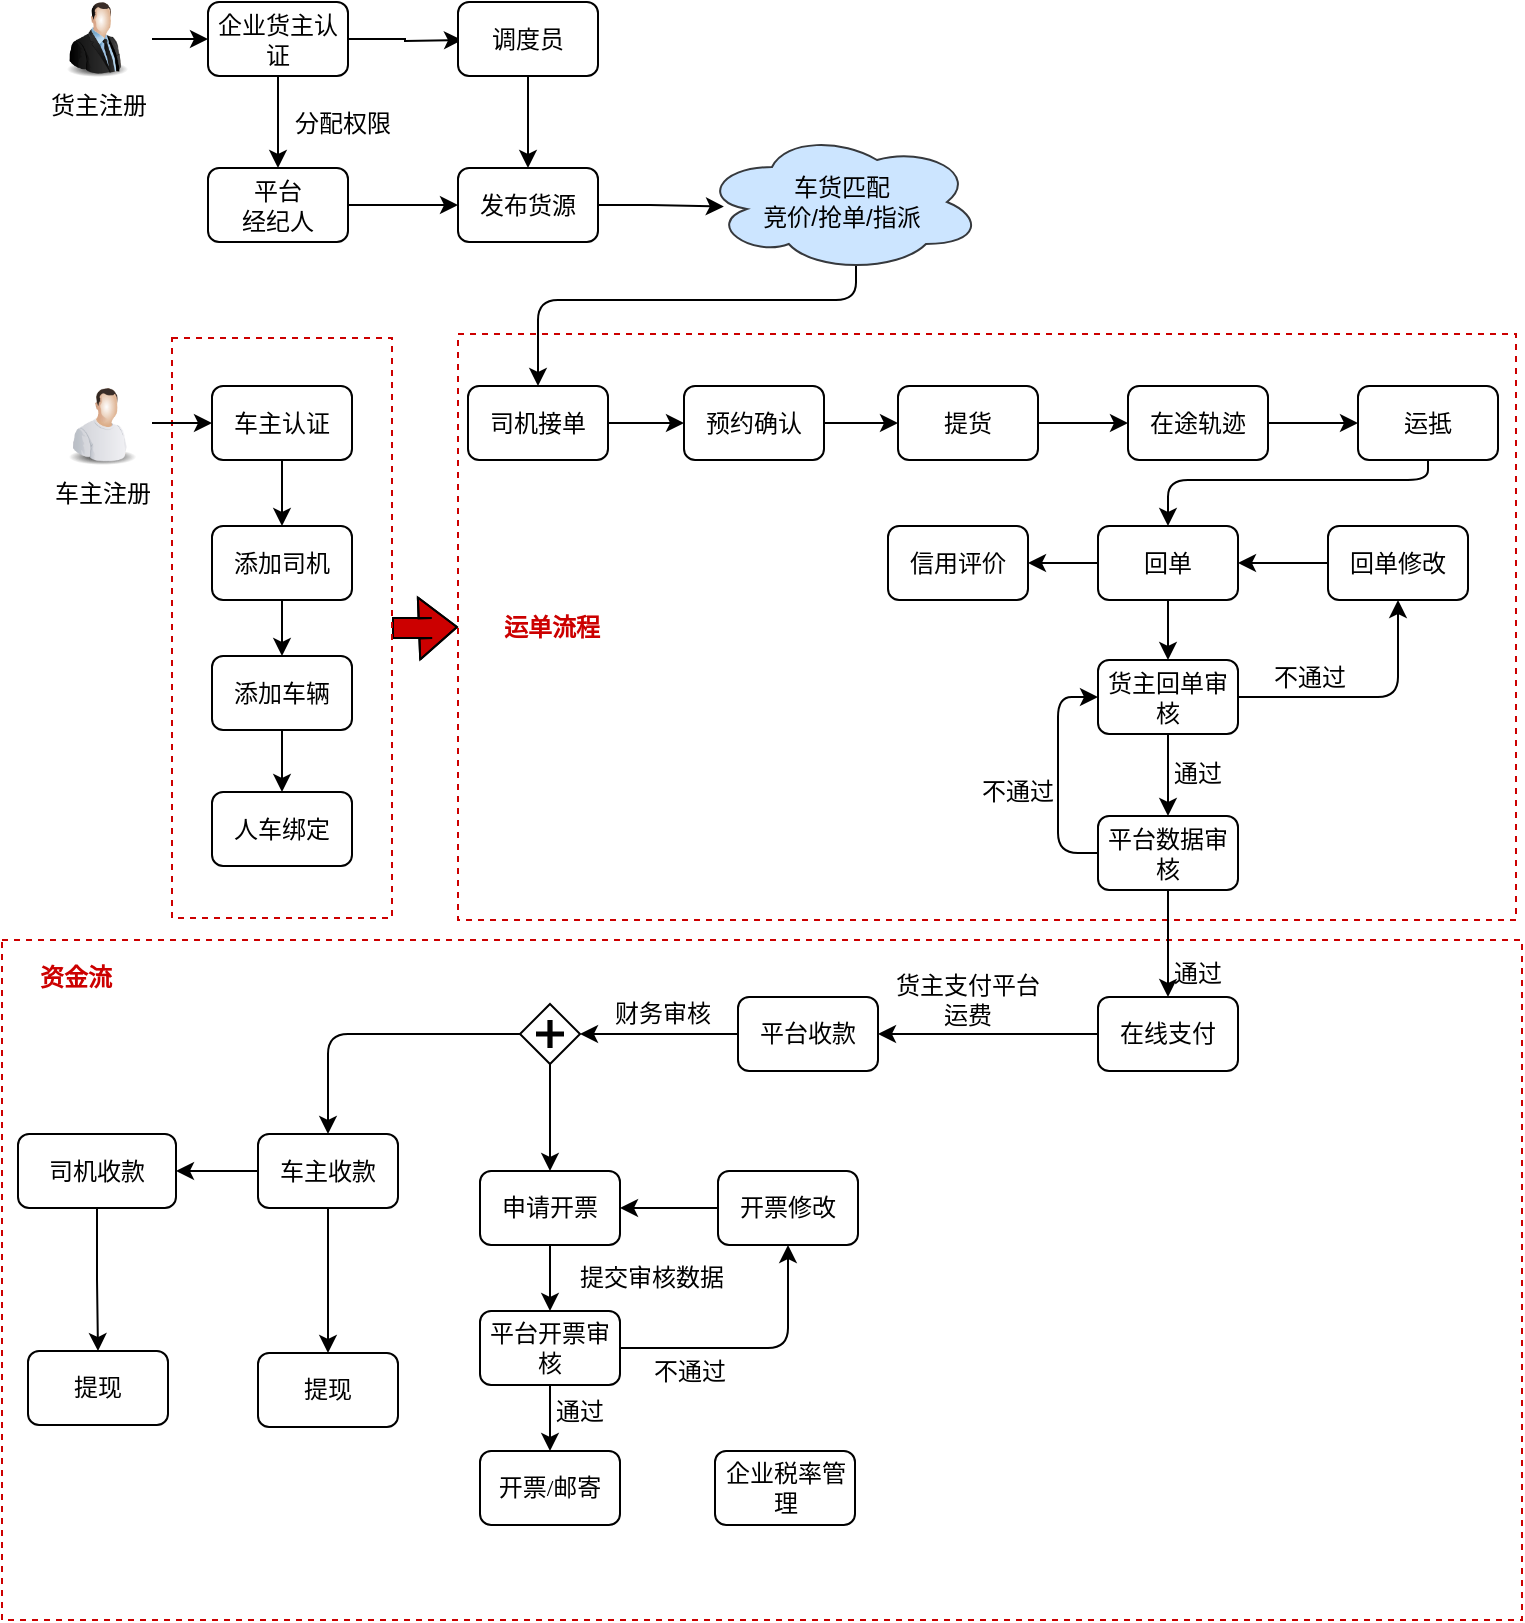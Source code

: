 <mxfile version="12.4.7" type="github">
  <diagram id="qYqDt66bANYwKAUjIp7B" name="第 1 页">
    <mxGraphModel dx="854" dy="478" grid="1" gridSize="10" guides="1" tooltips="1" connect="0" arrows="1" fold="1" page="1" pageScale="1" pageWidth="827" pageHeight="1169" math="0" shadow="0">
      <root>
        <mxCell id="0"/>
        <mxCell id="1" parent="0"/>
        <mxCell id="UOtFKl8LUJkK913McRi7-26" value="" style="edgeStyle=orthogonalEdgeStyle;rounded=0;orthogonalLoop=1;jettySize=auto;html=1;fontSize=12;shape=flexArrow;fillColor=#CC0000;strokeColor=#000000;" parent="1" source="UOtFKl8LUJkK913McRi7-21" target="28vUUWtY91V1V11K80DQ-86" edge="1">
          <mxGeometry relative="1" as="geometry"/>
        </mxCell>
        <mxCell id="UOtFKl8LUJkK913McRi7-21" value="" style="rounded=0;whiteSpace=wrap;html=1;shadow=0;glass=0;dashed=1;comic=0;fontSize=12;fillColor=none;strokeColor=#CC0000;" parent="1" vertex="1">
          <mxGeometry x="125" y="209" width="110" height="290" as="geometry"/>
        </mxCell>
        <mxCell id="28vUUWtY91V1V11K80DQ-142" value="" style="rounded=0;whiteSpace=wrap;html=1;shadow=0;dashed=1;strokeWidth=1;fontFamily=Verdana;fontSize=12;fillColor=none;strokeColor=#CC0000;" parent="1" vertex="1">
          <mxGeometry x="40" y="510" width="760" height="340" as="geometry"/>
        </mxCell>
        <mxCell id="28vUUWtY91V1V11K80DQ-86" value="" style="rounded=0;whiteSpace=wrap;html=1;shadow=0;strokeWidth=1;fontFamily=Verdana;fontSize=12;dashed=1;fillColor=none;strokeColor=#CC0000;" parent="1" vertex="1">
          <mxGeometry x="268" y="207" width="529" height="293" as="geometry"/>
        </mxCell>
        <mxCell id="fRjOnY-xZo_MZWheay3A-4" style="edgeStyle=orthogonalEdgeStyle;rounded=0;orthogonalLoop=1;jettySize=auto;html=1;entryX=0;entryY=0.5;entryDx=0;entryDy=0;strokeColor=#000000;fontSize=12;fontColor=#CC0000;" parent="1" source="28vUUWtY91V1V11K80DQ-2" target="fRjOnY-xZo_MZWheay3A-1" edge="1">
          <mxGeometry relative="1" as="geometry"/>
        </mxCell>
        <mxCell id="28vUUWtY91V1V11K80DQ-2" value="司机接单" style="rounded=1;whiteSpace=wrap;html=1;shadow=0;labelBackgroundColor=none;strokeWidth=1;fontFamily=Verdana;fontSize=12;align=center;" parent="1" vertex="1">
          <mxGeometry x="273" y="233" width="70" height="37" as="geometry"/>
        </mxCell>
        <mxCell id="28vUUWtY91V1V11K80DQ-3" value="" style="edgeStyle=orthogonalEdgeStyle;rounded=0;orthogonalLoop=1;jettySize=auto;html=1;fontSize=12;fillColor=#e51400;strokeColor=#000000;" parent="1" source="28vUUWtY91V1V11K80DQ-4" target="28vUUWtY91V1V11K80DQ-6" edge="1">
          <mxGeometry relative="1" as="geometry"/>
        </mxCell>
        <mxCell id="28vUUWtY91V1V11K80DQ-4" value="提货" style="rounded=1;whiteSpace=wrap;html=1;shadow=0;labelBackgroundColor=none;strokeWidth=1;fontFamily=Verdana;fontSize=12;align=center;" parent="1" vertex="1">
          <mxGeometry x="488" y="233" width="70" height="37" as="geometry"/>
        </mxCell>
        <mxCell id="28vUUWtY91V1V11K80DQ-5" value="" style="edgeStyle=orthogonalEdgeStyle;rounded=0;orthogonalLoop=1;jettySize=auto;html=1;fontSize=12;fillColor=#e51400;strokeColor=#000000;" parent="1" source="28vUUWtY91V1V11K80DQ-6" target="28vUUWtY91V1V11K80DQ-7" edge="1">
          <mxGeometry relative="1" as="geometry"/>
        </mxCell>
        <mxCell id="28vUUWtY91V1V11K80DQ-6" value="在途轨迹" style="rounded=1;whiteSpace=wrap;html=1;shadow=0;labelBackgroundColor=none;strokeWidth=1;fontFamily=Verdana;fontSize=12;align=center;" parent="1" vertex="1">
          <mxGeometry x="603" y="233" width="70" height="37" as="geometry"/>
        </mxCell>
        <mxCell id="28vUUWtY91V1V11K80DQ-9" value="" style="edgeStyle=orthogonalEdgeStyle;rounded=1;orthogonalLoop=1;jettySize=auto;html=1;fontSize=12;fillColor=#e51400;strokeColor=#000000;" parent="1" source="28vUUWtY91V1V11K80DQ-7" target="28vUUWtY91V1V11K80DQ-8" edge="1">
          <mxGeometry relative="1" as="geometry">
            <Array as="points">
              <mxPoint x="753" y="280"/>
              <mxPoint x="623" y="280"/>
            </Array>
          </mxGeometry>
        </mxCell>
        <mxCell id="28vUUWtY91V1V11K80DQ-7" value="运抵" style="rounded=1;whiteSpace=wrap;html=1;shadow=0;labelBackgroundColor=none;strokeWidth=1;fontFamily=Verdana;fontSize=12;align=center;" parent="1" vertex="1">
          <mxGeometry x="718" y="233" width="70" height="37" as="geometry"/>
        </mxCell>
        <mxCell id="28vUUWtY91V1V11K80DQ-15" value="" style="edgeStyle=orthogonalEdgeStyle;rounded=0;orthogonalLoop=1;jettySize=auto;html=1;fontSize=12;fillColor=#e51400;strokeColor=#000000;" parent="1" source="28vUUWtY91V1V11K80DQ-8" target="28vUUWtY91V1V11K80DQ-14" edge="1">
          <mxGeometry relative="1" as="geometry"/>
        </mxCell>
        <mxCell id="UOtFKl8LUJkK913McRi7-37" value="" style="edgeStyle=orthogonalEdgeStyle;rounded=0;orthogonalLoop=1;jettySize=auto;html=1;strokeColor=#000000;fontSize=12;fontColor=#CC0000;" parent="1" source="28vUUWtY91V1V11K80DQ-8" target="UOtFKl8LUJkK913McRi7-36" edge="1">
          <mxGeometry relative="1" as="geometry"/>
        </mxCell>
        <mxCell id="28vUUWtY91V1V11K80DQ-8" value="回单" style="rounded=1;whiteSpace=wrap;html=1;shadow=0;labelBackgroundColor=none;strokeWidth=1;fontFamily=Verdana;fontSize=12;align=center;" parent="1" vertex="1">
          <mxGeometry x="588" y="303" width="70" height="37" as="geometry"/>
        </mxCell>
        <mxCell id="28vUUWtY91V1V11K80DQ-39" style="edgeStyle=orthogonalEdgeStyle;rounded=1;orthogonalLoop=1;jettySize=auto;html=1;entryX=0.5;entryY=1;entryDx=0;entryDy=0;fontSize=12;" parent="1" source="28vUUWtY91V1V11K80DQ-14" target="28vUUWtY91V1V11K80DQ-38" edge="1">
          <mxGeometry relative="1" as="geometry"/>
        </mxCell>
        <mxCell id="UOtFKl8LUJkK913McRi7-38" style="edgeStyle=orthogonalEdgeStyle;rounded=0;orthogonalLoop=1;jettySize=auto;html=1;entryX=0.5;entryY=0;entryDx=0;entryDy=0;strokeColor=#000000;fontSize=12;fontColor=#CC0000;" parent="1" source="28vUUWtY91V1V11K80DQ-14" target="iF3wOTfzOUe_LDXgfB9u-4" edge="1">
          <mxGeometry relative="1" as="geometry"/>
        </mxCell>
        <mxCell id="28vUUWtY91V1V11K80DQ-14" value="货主回单审核" style="rounded=1;whiteSpace=wrap;html=1;shadow=0;labelBackgroundColor=none;strokeWidth=1;fontFamily=Verdana;fontSize=12;align=center;" parent="1" vertex="1">
          <mxGeometry x="588" y="370" width="70" height="37" as="geometry"/>
        </mxCell>
        <mxCell id="UOtFKl8LUJkK913McRi7-39" value="" style="edgeStyle=orthogonalEdgeStyle;rounded=0;orthogonalLoop=1;jettySize=auto;html=1;strokeColor=#000000;fontSize=12;fontColor=#CC0000;" parent="1" source="iF3wOTfzOUe_LDXgfB9u-4" target="28vUUWtY91V1V11K80DQ-30" edge="1">
          <mxGeometry relative="1" as="geometry"/>
        </mxCell>
        <mxCell id="UOtFKl8LUJkK913McRi7-41" style="edgeStyle=orthogonalEdgeStyle;rounded=1;orthogonalLoop=1;jettySize=auto;html=1;entryX=0;entryY=0.5;entryDx=0;entryDy=0;strokeColor=#000000;fontSize=12;fontColor=#CC0000;exitX=0;exitY=0.5;exitDx=0;exitDy=0;" parent="1" source="iF3wOTfzOUe_LDXgfB9u-4" target="28vUUWtY91V1V11K80DQ-14" edge="1">
          <mxGeometry relative="1" as="geometry"/>
        </mxCell>
        <mxCell id="iF3wOTfzOUe_LDXgfB9u-4" value="平台数据审核" style="rounded=1;whiteSpace=wrap;html=1;shadow=0;labelBackgroundColor=none;strokeWidth=1;fontFamily=Verdana;fontSize=12;align=center;" parent="1" vertex="1">
          <mxGeometry x="588" y="448" width="70" height="37" as="geometry"/>
        </mxCell>
        <mxCell id="UOtFKl8LUJkK913McRi7-44" style="edgeStyle=orthogonalEdgeStyle;rounded=0;orthogonalLoop=1;jettySize=auto;html=1;entryX=1;entryY=0.5;entryDx=0;entryDy=0;strokeColor=#000000;fontSize=12;fontColor=#CC0000;" parent="1" source="28vUUWtY91V1V11K80DQ-30" target="28vUUWtY91V1V11K80DQ-43" edge="1">
          <mxGeometry relative="1" as="geometry"/>
        </mxCell>
        <mxCell id="28vUUWtY91V1V11K80DQ-30" value="在线支付" style="rounded=1;whiteSpace=wrap;html=1;shadow=0;labelBackgroundColor=none;strokeWidth=1;fontFamily=Verdana;fontSize=12;align=center;" parent="1" vertex="1">
          <mxGeometry x="588" y="538.5" width="70" height="37" as="geometry"/>
        </mxCell>
        <mxCell id="28vUUWtY91V1V11K80DQ-55" value="" style="edgeStyle=orthogonalEdgeStyle;rounded=0;orthogonalLoop=1;jettySize=auto;html=1;fontSize=12;" parent="1" source="28vUUWtY91V1V11K80DQ-52" target="28vUUWtY91V1V11K80DQ-54" edge="1">
          <mxGeometry relative="1" as="geometry"/>
        </mxCell>
        <mxCell id="28vUUWtY91V1V11K80DQ-52" value="申请开票" style="rounded=1;whiteSpace=wrap;html=1;shadow=0;labelBackgroundColor=none;strokeWidth=1;fontFamily=Verdana;fontSize=12;align=center;" parent="1" vertex="1">
          <mxGeometry x="279" y="625.5" width="70" height="37" as="geometry"/>
        </mxCell>
        <mxCell id="28vUUWtY91V1V11K80DQ-59" style="edgeStyle=orthogonalEdgeStyle;rounded=1;orthogonalLoop=1;jettySize=auto;html=1;entryX=0.5;entryY=1;entryDx=0;entryDy=0;fontSize=12;" parent="1" source="28vUUWtY91V1V11K80DQ-54" target="28vUUWtY91V1V11K80DQ-58" edge="1">
          <mxGeometry relative="1" as="geometry"/>
        </mxCell>
        <mxCell id="28vUUWtY91V1V11K80DQ-62" value="" style="edgeStyle=orthogonalEdgeStyle;rounded=0;orthogonalLoop=1;jettySize=auto;html=1;fontSize=12;" parent="1" source="28vUUWtY91V1V11K80DQ-54" target="28vUUWtY91V1V11K80DQ-61" edge="1">
          <mxGeometry relative="1" as="geometry"/>
        </mxCell>
        <mxCell id="28vUUWtY91V1V11K80DQ-54" value="平台开票审核" style="rounded=1;whiteSpace=wrap;html=1;shadow=0;labelBackgroundColor=none;strokeWidth=1;fontFamily=Verdana;fontSize=12;align=center;" parent="1" vertex="1">
          <mxGeometry x="279" y="695.5" width="70" height="37" as="geometry"/>
        </mxCell>
        <mxCell id="28vUUWtY91V1V11K80DQ-61" value="开票/邮寄" style="rounded=1;whiteSpace=wrap;html=1;shadow=0;labelBackgroundColor=none;strokeWidth=1;fontFamily=Verdana;fontSize=12;align=center;" parent="1" vertex="1">
          <mxGeometry x="279" y="765.5" width="70" height="37" as="geometry"/>
        </mxCell>
        <mxCell id="iF3wOTfzOUe_LDXgfB9u-13" style="edgeStyle=orthogonalEdgeStyle;rounded=0;orthogonalLoop=1;jettySize=auto;html=1;fontSize=12;entryX=1;entryY=0.5;entryDx=0;entryDy=0;fillColor=#e51400;strokeColor=#000000;" parent="1" source="28vUUWtY91V1V11K80DQ-43" target="iF3wOTfzOUe_LDXgfB9u-12" edge="1">
          <mxGeometry relative="1" as="geometry">
            <mxPoint x="308" y="556.5" as="targetPoint"/>
          </mxGeometry>
        </mxCell>
        <mxCell id="28vUUWtY91V1V11K80DQ-43" value="平台收款" style="rounded=1;whiteSpace=wrap;html=1;shadow=0;labelBackgroundColor=none;strokeWidth=1;fontFamily=Verdana;fontSize=12;align=center;" parent="1" vertex="1">
          <mxGeometry x="408" y="538.5" width="70" height="37" as="geometry"/>
        </mxCell>
        <mxCell id="28vUUWtY91V1V11K80DQ-85" value="" style="edgeStyle=orthogonalEdgeStyle;rounded=0;orthogonalLoop=1;jettySize=auto;html=1;fontFamily=Verdana;fontSize=12;" parent="1" source="28vUUWtY91V1V11K80DQ-45" target="28vUUWtY91V1V11K80DQ-84" edge="1">
          <mxGeometry relative="1" as="geometry"/>
        </mxCell>
        <mxCell id="UOtFKl8LUJkK913McRi7-50" style="edgeStyle=orthogonalEdgeStyle;rounded=0;orthogonalLoop=1;jettySize=auto;html=1;entryX=1;entryY=0.5;entryDx=0;entryDy=0;strokeColor=#000000;fontSize=12;fontColor=#CC0000;" parent="1" source="28vUUWtY91V1V11K80DQ-45" target="28vUUWtY91V1V11K80DQ-129" edge="1">
          <mxGeometry relative="1" as="geometry"/>
        </mxCell>
        <mxCell id="28vUUWtY91V1V11K80DQ-45" value="车主收款" style="rounded=1;whiteSpace=wrap;html=1;shadow=0;labelBackgroundColor=none;strokeWidth=1;fontFamily=Verdana;fontSize=12;align=center;" parent="1" vertex="1">
          <mxGeometry x="168" y="607" width="70" height="37" as="geometry"/>
        </mxCell>
        <mxCell id="28vUUWtY91V1V11K80DQ-84" value="提现" style="rounded=1;whiteSpace=wrap;html=1;shadow=0;labelBackgroundColor=none;strokeWidth=1;fontFamily=Verdana;fontSize=12;align=center;" parent="1" vertex="1">
          <mxGeometry x="168" y="716.5" width="70" height="37" as="geometry"/>
        </mxCell>
        <mxCell id="UOtFKl8LUJkK913McRi7-24" style="edgeStyle=orthogonalEdgeStyle;rounded=0;orthogonalLoop=1;jettySize=auto;html=1;entryX=0.5;entryY=0;entryDx=0;entryDy=0;fontSize=12;" parent="1" source="28vUUWtY91V1V11K80DQ-10" target="UOtFKl8LUJkK913McRi7-9" edge="1">
          <mxGeometry relative="1" as="geometry"/>
        </mxCell>
        <mxCell id="28vUUWtY91V1V11K80DQ-10" value="车主认证" style="rounded=1;whiteSpace=wrap;html=1;shadow=0;labelBackgroundColor=none;strokeWidth=1;fontFamily=Verdana;fontSize=12;align=center;" parent="1" vertex="1">
          <mxGeometry x="145" y="233" width="70" height="37" as="geometry"/>
        </mxCell>
        <mxCell id="28vUUWtY91V1V11K80DQ-29" style="edgeStyle=orthogonalEdgeStyle;rounded=0;orthogonalLoop=1;jettySize=auto;html=1;entryX=0.078;entryY=0.533;entryDx=0;entryDy=0;entryPerimeter=0;fontSize=12;fillColor=#e51400;strokeColor=#000000;" parent="1" source="28vUUWtY91V1V11K80DQ-17" target="6LW1AeHPkMDRcIlr9ZgV-1" edge="1">
          <mxGeometry relative="1" as="geometry"/>
        </mxCell>
        <mxCell id="28vUUWtY91V1V11K80DQ-17" value="发布货源" style="rounded=1;whiteSpace=wrap;html=1;shadow=0;labelBackgroundColor=none;strokeWidth=1;fontFamily=Verdana;fontSize=12;align=center;" parent="1" vertex="1">
          <mxGeometry x="268" y="124" width="70" height="37" as="geometry"/>
        </mxCell>
        <mxCell id="28vUUWtY91V1V11K80DQ-23" value="" style="edgeStyle=orthogonalEdgeStyle;rounded=0;orthogonalLoop=1;jettySize=auto;html=1;fontSize=12;" parent="1" source="28vUUWtY91V1V11K80DQ-24" target="28vUUWtY91V1V11K80DQ-17" edge="1">
          <mxGeometry relative="1" as="geometry"/>
        </mxCell>
        <mxCell id="28vUUWtY91V1V11K80DQ-24" value="平台&lt;br style=&quot;font-size: 12px;&quot;&gt;经纪人" style="rounded=1;whiteSpace=wrap;html=1;shadow=0;labelBackgroundColor=none;strokeWidth=1;fontFamily=Verdana;fontSize=12;align=center;" parent="1" vertex="1">
          <mxGeometry x="143" y="124" width="70" height="37" as="geometry"/>
        </mxCell>
        <mxCell id="28vUUWtY91V1V11K80DQ-40" value="" style="edgeStyle=orthogonalEdgeStyle;rounded=0;orthogonalLoop=1;jettySize=auto;html=1;fontSize=12;" parent="1" source="28vUUWtY91V1V11K80DQ-38" target="28vUUWtY91V1V11K80DQ-8" edge="1">
          <mxGeometry relative="1" as="geometry"/>
        </mxCell>
        <mxCell id="28vUUWtY91V1V11K80DQ-38" value="回单修改" style="rounded=1;whiteSpace=wrap;html=1;shadow=0;labelBackgroundColor=none;strokeWidth=1;fontFamily=Verdana;fontSize=12;align=center;" parent="1" vertex="1">
          <mxGeometry x="703" y="303" width="70" height="37" as="geometry"/>
        </mxCell>
        <mxCell id="28vUUWtY91V1V11K80DQ-49" value="&lt;span style=&quot;font-family: verdana; font-size: 12px;&quot;&gt;货主支付平台运费&lt;/span&gt;" style="text;html=1;strokeColor=none;fillColor=none;align=center;verticalAlign=middle;whiteSpace=wrap;rounded=0;fontSize=12;" parent="1" vertex="1">
          <mxGeometry x="483" y="530" width="80" height="20" as="geometry"/>
        </mxCell>
        <mxCell id="28vUUWtY91V1V11K80DQ-131" style="edgeStyle=orthogonalEdgeStyle;rounded=0;orthogonalLoop=1;jettySize=auto;html=1;entryX=1;entryY=0.5;entryDx=0;entryDy=0;fontFamily=Verdana;fontSize=12;" parent="1" source="28vUUWtY91V1V11K80DQ-58" target="28vUUWtY91V1V11K80DQ-52" edge="1">
          <mxGeometry relative="1" as="geometry"/>
        </mxCell>
        <mxCell id="28vUUWtY91V1V11K80DQ-58" value="开票修改" style="rounded=1;whiteSpace=wrap;html=1;shadow=0;labelBackgroundColor=none;strokeWidth=1;fontFamily=Verdana;fontSize=12;align=center;" parent="1" vertex="1">
          <mxGeometry x="398" y="625.5" width="70" height="37" as="geometry"/>
        </mxCell>
        <mxCell id="28vUUWtY91V1V11K80DQ-79" value="不通过" style="text;html=1;strokeColor=none;fillColor=none;align=center;verticalAlign=middle;whiteSpace=wrap;rounded=0;shadow=0;fontFamily=Verdana;fontSize=12;" parent="1" vertex="1">
          <mxGeometry x="670" y="369" width="48" height="20" as="geometry"/>
        </mxCell>
        <mxCell id="28vUUWtY91V1V11K80DQ-80" value="通过" style="text;html=1;strokeColor=none;fillColor=none;align=center;verticalAlign=middle;whiteSpace=wrap;rounded=0;shadow=0;fontFamily=Verdana;fontSize=12;" parent="1" vertex="1">
          <mxGeometry x="618" y="417" width="40" height="20" as="geometry"/>
        </mxCell>
        <mxCell id="28vUUWtY91V1V11K80DQ-87" value="运单流程" style="text;html=1;strokeColor=none;fillColor=none;align=center;verticalAlign=middle;whiteSpace=wrap;rounded=0;shadow=0;dashed=1;fontFamily=Verdana;fontSize=12;fontStyle=1;fontColor=#CC0000;" parent="1" vertex="1">
          <mxGeometry x="268" y="343.5" width="94" height="20" as="geometry"/>
        </mxCell>
        <mxCell id="28vUUWtY91V1V11K80DQ-100" value="" style="edgeStyle=orthogonalEdgeStyle;rounded=0;orthogonalLoop=1;jettySize=auto;html=1;fontFamily=Verdana;fontSize=12;" parent="1" source="28vUUWtY91V1V11K80DQ-90" target="28vUUWtY91V1V11K80DQ-10" edge="1">
          <mxGeometry relative="1" as="geometry"/>
        </mxCell>
        <mxCell id="28vUUWtY91V1V11K80DQ-90" value="车主注册" style="image;html=1;labelBackgroundColor=#ffffff;image=img/lib/clip_art/people/Worker_Man_128x128.png;rounded=1;shadow=0;dashed=1;strokeWidth=1;fontFamily=Verdana;fontSize=12;" parent="1" vertex="1">
          <mxGeometry x="65" y="230" width="50" height="43" as="geometry"/>
        </mxCell>
        <mxCell id="28vUUWtY91V1V11K80DQ-98" value="" style="edgeStyle=orthogonalEdgeStyle;rounded=0;orthogonalLoop=1;jettySize=auto;html=1;fontFamily=Verdana;fontSize=12;" parent="1" source="28vUUWtY91V1V11K80DQ-94" target="28vUUWtY91V1V11K80DQ-96" edge="1">
          <mxGeometry relative="1" as="geometry"/>
        </mxCell>
        <mxCell id="28vUUWtY91V1V11K80DQ-94" value="货主注册" style="image;html=1;labelBackgroundColor=#ffffff;image=img/lib/clip_art/people/Suit_Man_128x128.png;rounded=1;shadow=0;dashed=1;strokeWidth=1;fontFamily=Verdana;fontSize=12;" parent="1" vertex="1">
          <mxGeometry x="60" y="40" width="55" height="39" as="geometry"/>
        </mxCell>
        <mxCell id="28vUUWtY91V1V11K80DQ-107" style="edgeStyle=orthogonalEdgeStyle;rounded=0;orthogonalLoop=1;jettySize=auto;html=1;entryX=0;entryY=0.5;entryDx=0;entryDy=0;fontFamily=Verdana;fontSize=12;" parent="1" source="28vUUWtY91V1V11K80DQ-96" edge="1">
          <mxGeometry relative="1" as="geometry">
            <mxPoint x="270" y="60" as="targetPoint"/>
          </mxGeometry>
        </mxCell>
        <mxCell id="UOtFKl8LUJkK913McRi7-5" style="edgeStyle=orthogonalEdgeStyle;rounded=0;orthogonalLoop=1;jettySize=auto;html=1;fontSize=12;" parent="1" source="28vUUWtY91V1V11K80DQ-96" target="28vUUWtY91V1V11K80DQ-24" edge="1">
          <mxGeometry relative="1" as="geometry"/>
        </mxCell>
        <mxCell id="28vUUWtY91V1V11K80DQ-96" value="企业货主认证" style="rounded=1;whiteSpace=wrap;html=1;shadow=0;labelBackgroundColor=none;strokeWidth=1;fontFamily=Verdana;fontSize=12;align=center;" parent="1" vertex="1">
          <mxGeometry x="143" y="41" width="70" height="37" as="geometry"/>
        </mxCell>
        <mxCell id="UOtFKl8LUJkK913McRi7-47" style="edgeStyle=orthogonalEdgeStyle;rounded=0;orthogonalLoop=1;jettySize=auto;html=1;entryX=0.5;entryY=0;entryDx=0;entryDy=0;strokeColor=#000000;fontSize=12;fontColor=#CC0000;" parent="1" source="28vUUWtY91V1V11K80DQ-112" target="28vUUWtY91V1V11K80DQ-17" edge="1">
          <mxGeometry relative="1" as="geometry"/>
        </mxCell>
        <mxCell id="28vUUWtY91V1V11K80DQ-112" value="调度员" style="rounded=1;whiteSpace=wrap;html=1;shadow=0;labelBackgroundColor=none;strokeWidth=1;fontFamily=Verdana;fontSize=12;align=center;" parent="1" vertex="1">
          <mxGeometry x="268" y="41" width="70" height="37" as="geometry"/>
        </mxCell>
        <mxCell id="28vUUWtY91V1V11K80DQ-120" value="资金流" style="text;html=1;strokeColor=none;fillColor=none;align=center;verticalAlign=middle;whiteSpace=wrap;rounded=0;shadow=0;dashed=1;fontFamily=Verdana;fontSize=12;fontStyle=1;fontColor=#CC0000;" parent="1" vertex="1">
          <mxGeometry x="48" y="518.5" width="58" height="20" as="geometry"/>
        </mxCell>
        <mxCell id="28vUUWtY91V1V11K80DQ-122" value="企业税率管理" style="rounded=1;whiteSpace=wrap;html=1;shadow=0;labelBackgroundColor=none;strokeWidth=1;fontFamily=Verdana;fontSize=12;align=center;" parent="1" vertex="1">
          <mxGeometry x="396.5" y="765.5" width="70" height="37" as="geometry"/>
        </mxCell>
        <mxCell id="28vUUWtY91V1V11K80DQ-123" value="提交审核数据" style="text;html=1;strokeColor=none;fillColor=none;align=center;verticalAlign=middle;whiteSpace=wrap;rounded=0;shadow=0;dashed=1;fontFamily=Verdana;fontSize=12;" parent="1" vertex="1">
          <mxGeometry x="322" y="669" width="86" height="20" as="geometry"/>
        </mxCell>
        <mxCell id="28vUUWtY91V1V11K80DQ-138" style="edgeStyle=orthogonalEdgeStyle;rounded=0;orthogonalLoop=1;jettySize=auto;html=1;entryX=0.5;entryY=0;entryDx=0;entryDy=0;fontFamily=Verdana;fontSize=12;" parent="1" source="28vUUWtY91V1V11K80DQ-129" target="28vUUWtY91V1V11K80DQ-137" edge="1">
          <mxGeometry relative="1" as="geometry"/>
        </mxCell>
        <mxCell id="28vUUWtY91V1V11K80DQ-129" value="司机收款" style="rounded=1;whiteSpace=wrap;html=1;shadow=0;labelBackgroundColor=none;strokeWidth=1;fontFamily=Verdana;fontSize=12;align=center;" parent="1" vertex="1">
          <mxGeometry x="48" y="607" width="79" height="37" as="geometry"/>
        </mxCell>
        <mxCell id="28vUUWtY91V1V11K80DQ-136" style="edgeStyle=orthogonalEdgeStyle;rounded=1;orthogonalLoop=1;jettySize=auto;html=1;entryX=0.5;entryY=0;entryDx=0;entryDy=0;fontFamily=Verdana;fontSize=12;fillColor=#e51400;strokeColor=#000000;exitX=0;exitY=0.5;exitDx=0;exitDy=0;" parent="1" source="iF3wOTfzOUe_LDXgfB9u-12" target="28vUUWtY91V1V11K80DQ-45" edge="1">
          <mxGeometry relative="1" as="geometry">
            <mxPoint x="278" y="556" as="sourcePoint"/>
          </mxGeometry>
        </mxCell>
        <mxCell id="28vUUWtY91V1V11K80DQ-137" value="提现" style="rounded=1;whiteSpace=wrap;html=1;shadow=0;labelBackgroundColor=none;strokeWidth=1;fontFamily=Verdana;fontSize=12;align=center;" parent="1" vertex="1">
          <mxGeometry x="53" y="715.5" width="70" height="37" as="geometry"/>
        </mxCell>
        <mxCell id="28vUUWtY91V1V11K80DQ-139" value="财务审核" style="text;html=1;strokeColor=none;fillColor=none;align=center;verticalAlign=middle;whiteSpace=wrap;rounded=0;shadow=0;dashed=1;fontFamily=Verdana;fontSize=12;" parent="1" vertex="1">
          <mxGeometry x="340.5" y="537" width="59" height="20" as="geometry"/>
        </mxCell>
        <mxCell id="6LW1AeHPkMDRcIlr9ZgV-7" style="edgeStyle=orthogonalEdgeStyle;rounded=1;orthogonalLoop=1;jettySize=auto;html=1;entryX=0.5;entryY=0;entryDx=0;entryDy=0;exitX=0.55;exitY=0.95;exitDx=0;exitDy=0;exitPerimeter=0;fontSize=12;fillColor=#e51400;strokeColor=#000000;" parent="1" source="6LW1AeHPkMDRcIlr9ZgV-1" target="28vUUWtY91V1V11K80DQ-2" edge="1">
          <mxGeometry relative="1" as="geometry">
            <Array as="points">
              <mxPoint x="467" y="190"/>
              <mxPoint x="308" y="190"/>
            </Array>
          </mxGeometry>
        </mxCell>
        <mxCell id="6LW1AeHPkMDRcIlr9ZgV-1" value="车货匹配&lt;br style=&quot;font-size: 12px;&quot;&gt;竞价/抢单/指派" style="ellipse;shape=cloud;whiteSpace=wrap;html=1;fontSize=12;fillColor=#cce5ff;strokeColor=#36393d;" parent="1" vertex="1">
          <mxGeometry x="390" y="106" width="140" height="70" as="geometry"/>
        </mxCell>
        <mxCell id="iF3wOTfzOUe_LDXgfB9u-14" style="edgeStyle=orthogonalEdgeStyle;rounded=0;orthogonalLoop=1;jettySize=auto;html=1;entryX=0.5;entryY=0;entryDx=0;entryDy=0;fontSize=12;fillColor=#e51400;strokeColor=#000000;" parent="1" source="iF3wOTfzOUe_LDXgfB9u-12" target="28vUUWtY91V1V11K80DQ-52" edge="1">
          <mxGeometry relative="1" as="geometry"/>
        </mxCell>
        <mxCell id="iF3wOTfzOUe_LDXgfB9u-12" value="" style="shape=mxgraph.bpmn.shape;html=1;verticalLabelPosition=bottom;labelBackgroundColor=#ffffff;verticalAlign=top;perimeter=rhombusPerimeter;background=gateway;outline=none;symbol=parallelGw;rounded=1;shadow=0;strokeWidth=1;fontFamily=Verdana;fontSize=12;align=center;" parent="1" vertex="1">
          <mxGeometry x="299" y="542" width="30" height="30" as="geometry"/>
        </mxCell>
        <mxCell id="UOtFKl8LUJkK913McRi7-6" value="分配权限" style="text;html=1;align=center;verticalAlign=middle;resizable=0;points=[];;autosize=1;fontSize=12;" parent="1" vertex="1">
          <mxGeometry x="180" y="91.5" width="60" height="20" as="geometry"/>
        </mxCell>
        <mxCell id="UOtFKl8LUJkK913McRi7-12" style="edgeStyle=orthogonalEdgeStyle;rounded=0;orthogonalLoop=1;jettySize=auto;html=1;entryX=0.5;entryY=0;entryDx=0;entryDy=0;fontSize=12;" parent="1" source="UOtFKl8LUJkK913McRi7-9" target="UOtFKl8LUJkK913McRi7-10" edge="1">
          <mxGeometry relative="1" as="geometry"/>
        </mxCell>
        <mxCell id="UOtFKl8LUJkK913McRi7-9" value="添加司机" style="rounded=1;whiteSpace=wrap;html=1;shadow=0;labelBackgroundColor=none;strokeWidth=1;fontFamily=Verdana;fontSize=12;align=center;" parent="1" vertex="1">
          <mxGeometry x="145" y="303" width="70" height="37" as="geometry"/>
        </mxCell>
        <mxCell id="UOtFKl8LUJkK913McRi7-16" value="" style="edgeStyle=orthogonalEdgeStyle;rounded=0;orthogonalLoop=1;jettySize=auto;html=1;fontSize=12;" parent="1" source="UOtFKl8LUJkK913McRi7-10" target="UOtFKl8LUJkK913McRi7-15" edge="1">
          <mxGeometry relative="1" as="geometry"/>
        </mxCell>
        <mxCell id="UOtFKl8LUJkK913McRi7-10" value="添加车辆" style="rounded=1;whiteSpace=wrap;html=1;shadow=0;labelBackgroundColor=none;strokeWidth=1;fontFamily=Verdana;fontSize=12;align=center;" parent="1" vertex="1">
          <mxGeometry x="145" y="368" width="70" height="37" as="geometry"/>
        </mxCell>
        <mxCell id="UOtFKl8LUJkK913McRi7-15" value="人车绑定" style="rounded=1;whiteSpace=wrap;html=1;shadow=0;labelBackgroundColor=none;strokeWidth=1;fontFamily=Verdana;fontSize=12;align=center;" parent="1" vertex="1">
          <mxGeometry x="145" y="436" width="70" height="37" as="geometry"/>
        </mxCell>
        <mxCell id="UOtFKl8LUJkK913McRi7-36" value="信用评价" style="rounded=1;whiteSpace=wrap;html=1;shadow=0;labelBackgroundColor=none;strokeWidth=1;fontFamily=Verdana;fontSize=12;align=center;" parent="1" vertex="1">
          <mxGeometry x="483" y="303" width="70" height="37" as="geometry"/>
        </mxCell>
        <mxCell id="UOtFKl8LUJkK913McRi7-42" value="不通过" style="text;html=1;strokeColor=none;fillColor=none;align=center;verticalAlign=middle;whiteSpace=wrap;rounded=0;shadow=0;fontFamily=Verdana;fontSize=12;" parent="1" vertex="1">
          <mxGeometry x="524" y="426" width="48" height="20" as="geometry"/>
        </mxCell>
        <mxCell id="UOtFKl8LUJkK913McRi7-43" value="通过" style="text;html=1;strokeColor=none;fillColor=none;align=center;verticalAlign=middle;whiteSpace=wrap;rounded=0;shadow=0;fontFamily=Verdana;fontSize=12;" parent="1" vertex="1">
          <mxGeometry x="618" y="517" width="40" height="20" as="geometry"/>
        </mxCell>
        <mxCell id="UOtFKl8LUJkK913McRi7-51" value="不通过" style="text;html=1;strokeColor=none;fillColor=none;align=center;verticalAlign=middle;whiteSpace=wrap;rounded=0;shadow=0;fontFamily=Verdana;fontSize=12;" parent="1" vertex="1">
          <mxGeometry x="360" y="715.5" width="48" height="20" as="geometry"/>
        </mxCell>
        <mxCell id="UOtFKl8LUJkK913McRi7-52" value="通过" style="text;html=1;strokeColor=none;fillColor=none;align=center;verticalAlign=middle;whiteSpace=wrap;rounded=0;shadow=0;fontFamily=Verdana;fontSize=12;" parent="1" vertex="1">
          <mxGeometry x="309" y="735.5" width="40" height="20" as="geometry"/>
        </mxCell>
        <mxCell id="fRjOnY-xZo_MZWheay3A-5" style="edgeStyle=orthogonalEdgeStyle;rounded=0;orthogonalLoop=1;jettySize=auto;html=1;entryX=0;entryY=0.5;entryDx=0;entryDy=0;strokeColor=#000000;fontSize=12;fontColor=#CC0000;" parent="1" source="fRjOnY-xZo_MZWheay3A-1" target="28vUUWtY91V1V11K80DQ-4" edge="1">
          <mxGeometry relative="1" as="geometry"/>
        </mxCell>
        <mxCell id="fRjOnY-xZo_MZWheay3A-1" value="预约确认" style="rounded=1;whiteSpace=wrap;html=1;shadow=0;labelBackgroundColor=none;strokeWidth=1;fontFamily=Verdana;fontSize=12;align=center;" parent="1" vertex="1">
          <mxGeometry x="381" y="233" width="70" height="37" as="geometry"/>
        </mxCell>
      </root>
    </mxGraphModel>
  </diagram>
</mxfile>
